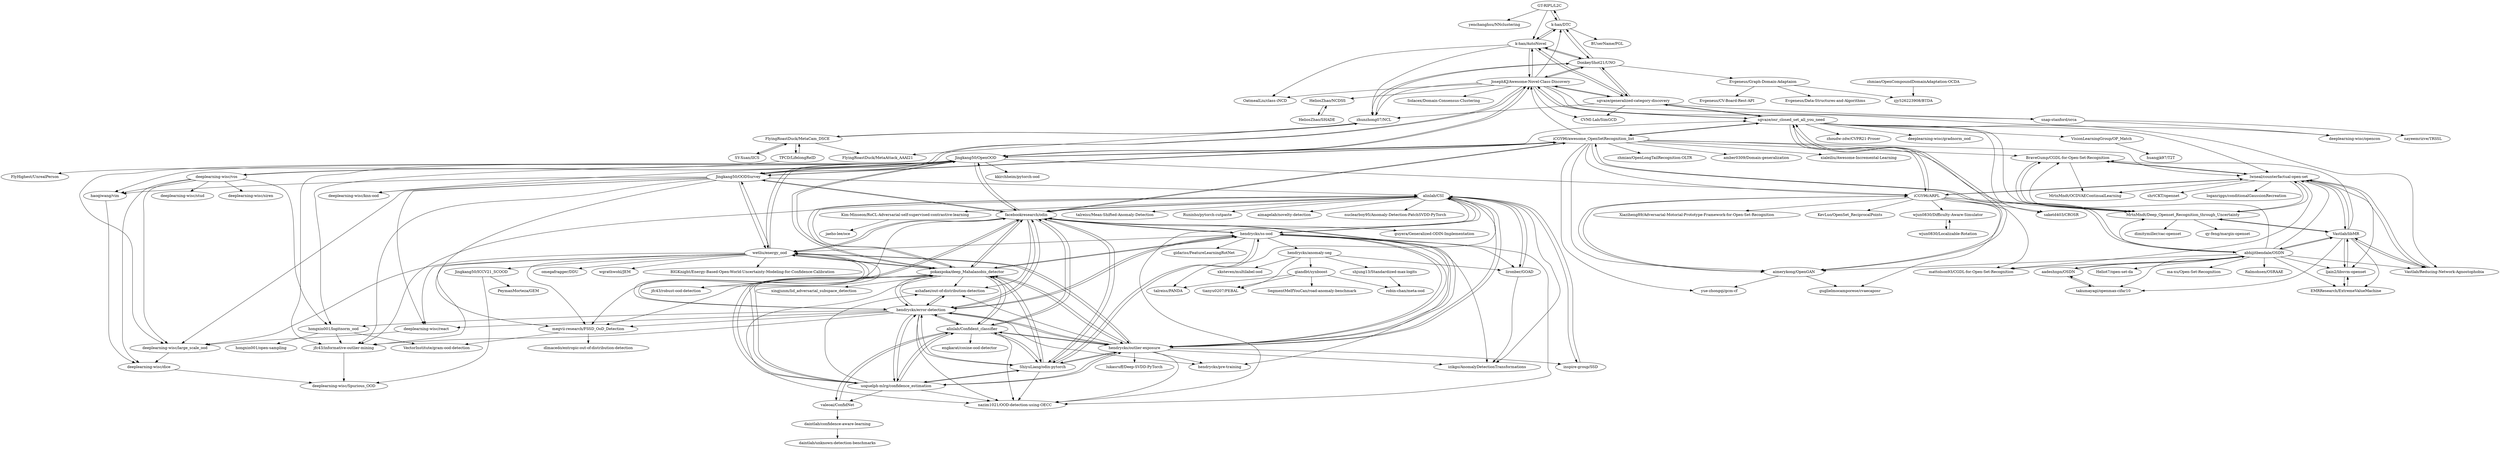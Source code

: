 digraph G {
"GT-RIPL/L2C" -> "yenchanghsu/NNclustering"
"GT-RIPL/L2C" -> "k-han/DTC"
"GT-RIPL/L2C" -> "k-han/AutoNovel"
"DonkeyShot21/UNO" -> "zhunzhong07/NCL"
"DonkeyShot21/UNO" -> "k-han/AutoNovel"
"DonkeyShot21/UNO" -> "sgvaze/generalized-category-discovery"
"DonkeyShot21/UNO" -> "JosephKJ/Awesome-Novel-Class-Discovery"
"DonkeyShot21/UNO" -> "k-han/DTC"
"DonkeyShot21/UNO" -> "Evgeneus/Graph-Domain-Adaptaion"
"Jingkang50/OpenOOD" -> "Jingkang50/OODSurvey"
"Jingkang50/OpenOOD" -> "wetliu/energy_ood"
"Jingkang50/OpenOOD" -> "haoqiwang/vim"
"Jingkang50/OpenOOD" -> "hongxin001/logitnorm_ood"
"Jingkang50/OpenOOD" -> "iCGY96/awesome_OpenSetRecognition_list"
"Jingkang50/OpenOOD" -> "JosephKJ/Awesome-Novel-Class-Discovery"
"Jingkang50/OpenOOD" -> "facebookresearch/odin"
"Jingkang50/OpenOOD" -> "deeplearning-wisc/knn-ood"
"Jingkang50/OpenOOD" -> "kkirchheim/pytorch-ood"
"Jingkang50/OpenOOD" -> "pokaxpoka/deep_Mahalanobis_detector"
"Jingkang50/OpenOOD" -> "deeplearning-wisc/large_scale_ood"
"Jingkang50/OpenOOD" -> "deeplearning-wisc/vos"
"Jingkang50/OpenOOD" -> "sgvaze/osr_closed_set_all_you_need"
"Jingkang50/OpenOOD" -> "jfc43/informative-outlier-mining"
"Jingkang50/OpenOOD" -> "iCGY96/ARPL"
"deeplearning-wisc/dice" -> "deeplearning-wisc/Spurious_OOD"
"deeplearning-wisc/large_scale_ood" -> "deeplearning-wisc/dice"
"deeplearning-wisc/react" -> "deeplearning-wisc/large_scale_ood"
"haoqiwang/vim" -> "deeplearning-wisc/dice"
"iCGY96/awesome_OpenSetRecognition_list" -> "abhijitbendale/OSDN"
"iCGY96/awesome_OpenSetRecognition_list" -> "sgvaze/osr_closed_set_all_you_need"
"iCGY96/awesome_OpenSetRecognition_list" -> "zhmiao/OpenLongTailRecognition-OLTR" ["e"=1]
"iCGY96/awesome_OpenSetRecognition_list" -> "iCGY96/ARPL"
"iCGY96/awesome_OpenSetRecognition_list" -> "Jingkang50/OpenOOD"
"iCGY96/awesome_OpenSetRecognition_list" -> "lwneal/counterfactual-open-set"
"iCGY96/awesome_OpenSetRecognition_list" -> "MrtnMndt/Deep_Openset_Recognition_through_Uncertainty"
"iCGY96/awesome_OpenSetRecognition_list" -> "JosephKJ/Awesome-Novel-Class-Discovery"
"iCGY96/awesome_OpenSetRecognition_list" -> "aimerykong/OpenGAN"
"iCGY96/awesome_OpenSetRecognition_list" -> "yue-zhongqi/gcm-cf" ["e"=1]
"iCGY96/awesome_OpenSetRecognition_list" -> "Jingkang50/OODSurvey"
"iCGY96/awesome_OpenSetRecognition_list" -> "amber0309/Domain-generalization" ["e"=1]
"iCGY96/awesome_OpenSetRecognition_list" -> "xialeiliu/Awesome-Incremental-Learning" ["e"=1]
"iCGY96/awesome_OpenSetRecognition_list" -> "BraveGump/CGDL-for-Open-Set-Recognition"
"iCGY96/awesome_OpenSetRecognition_list" -> "facebookresearch/odin"
"Jingkang50/OODSurvey" -> "Jingkang50/OpenOOD"
"Jingkang50/OODSurvey" -> "wetliu/energy_ood"
"Jingkang50/OODSurvey" -> "facebookresearch/odin"
"Jingkang50/OODSurvey" -> "JosephKJ/Awesome-Novel-Class-Discovery"
"Jingkang50/OODSurvey" -> "deeplearning-wisc/large_scale_ood"
"Jingkang50/OODSurvey" -> "iCGY96/awesome_OpenSetRecognition_list"
"Jingkang50/OODSurvey" -> "deeplearning-wisc/react"
"Jingkang50/OODSurvey" -> "jfc43/informative-outlier-mining"
"Jingkang50/OODSurvey" -> "haoqiwang/vim"
"Jingkang50/OODSurvey" -> "megvii-research/FSSD_OoD_Detection"
"Jingkang50/OODSurvey" -> "alinlab/CSI"
"Jingkang50/OODSurvey" -> "deeplearning-wisc/knn-ood"
"deeplearning-wisc/vos" -> "deeplearning-wisc/stud"
"deeplearning-wisc/vos" -> "deeplearning-wisc/large_scale_ood"
"deeplearning-wisc/vos" -> "deeplearning-wisc/siren"
"deeplearning-wisc/vos" -> "deeplearning-wisc/dice"
"deeplearning-wisc/vos" -> "Jingkang50/OpenOOD"
"deeplearning-wisc/vos" -> "hongxin001/logitnorm_ood"
"deeplearning-wisc/vos" -> "haoqiwang/vim"
"giandbt/synboost" -> "tianyu0207/PEBAL" ["e"=1]
"giandbt/synboost" -> "robin-chan/meta-ood"
"giandbt/synboost" -> "SegmentMeIfYouCan/road-anomaly-benchmark"
"giandbt/synboost" -> "talreiss/PANDA" ["e"=1]
"SY-Xuan/IICS" -> "FlyingRoastDuck/MetaCam_DSCE"
"TPCD/LifelongReID" -> "FlyingRoastDuck/MetaCam_DSCE"
"TPCD/LifelongReID" -> "FlyHighest/UnrealPerson" ["e"=1]
"lironber/GOAD" -> "izikgo/AnomalyDetectionTransformations" ["e"=1]
"lironber/GOAD" -> "alinlab/CSI"
"BraveGump/CGDL-for-Open-Set-Recognition" -> "lwneal/counterfactual-open-set"
"BraveGump/CGDL-for-Open-Set-Recognition" -> "MrtnMndt/OCDVAEContinualLearning"
"BraveGump/CGDL-for-Open-Set-Recognition" -> "MrtnMndt/Deep_Openset_Recognition_through_Uncertainty"
"MrtnMndt/Deep_Openset_Recognition_through_Uncertainty" -> "BraveGump/CGDL-for-Open-Set-Recognition"
"MrtnMndt/Deep_Openset_Recognition_through_Uncertainty" -> "lwneal/counterfactual-open-set"
"MrtnMndt/Deep_Openset_Recognition_through_Uncertainty" -> "Vastlab/libMR"
"MrtnMndt/Deep_Openset_Recognition_through_Uncertainty" -> "dimitymiller/cac-openset"
"MrtnMndt/Deep_Openset_Recognition_through_Uncertainty" -> "qy-feng/margin-openset"
"Vastlab/Reducing-Network-Agnostophobia" -> "lwneal/counterfactual-open-set"
"Vastlab/Reducing-Network-Agnostophobia" -> "Vastlab/libMR"
"Vastlab/libMR" -> "ljain2/libsvm-openset"
"Vastlab/libMR" -> "abhijitbendale/OSDN"
"Vastlab/libMR" -> "lwneal/counterfactual-open-set"
"Vastlab/libMR" -> "MrtnMndt/Deep_Openset_Recognition_through_Uncertainty"
"Vastlab/libMR" -> "EMRResearch/ExtremeValueMachine"
"Vastlab/libMR" -> "Vastlab/Reducing-Network-Agnostophobia"
"Vastlab/libMR" -> "BraveGump/CGDL-for-Open-Set-Recognition"
"Vastlab/libMR" -> "takumayagi/openmax-cifar10"
"aadeshnpn/OSDN" -> "takumayagi/openmax-cifar10"
"aadeshnpn/OSDN" -> "abhijitbendale/OSDN"
"abhijitbendale/OSDN" -> "Vastlab/libMR"
"abhijitbendale/OSDN" -> "aadeshnpn/OSDN"
"abhijitbendale/OSDN" -> "takumayagi/openmax-cifar10"
"abhijitbendale/OSDN" -> "ljain2/libsvm-openset"
"abhijitbendale/OSDN" -> "Vastlab/Reducing-Network-Agnostophobia"
"abhijitbendale/OSDN" -> "lwneal/counterfactual-open-set"
"abhijitbendale/OSDN" -> "iCGY96/awesome_OpenSetRecognition_list"
"abhijitbendale/OSDN" -> "MrtnMndt/Deep_Openset_Recognition_through_Uncertainty"
"abhijitbendale/OSDN" -> "ma-xu/Open-Set-Recognition"
"abhijitbendale/OSDN" -> "BraveGump/CGDL-for-Open-Set-Recognition"
"abhijitbendale/OSDN" -> "EMRResearch/ExtremeValueMachine"
"abhijitbendale/OSDN" -> "Ralmohsen/OSRAAE"
"abhijitbendale/OSDN" -> "aimerykong/OpenGAN"
"abhijitbendale/OSDN" -> "mattolson93/CGDL-for-Open-Set-Recognition"
"abhijitbendale/OSDN" -> "Heliot7/open-set-da" ["e"=1]
"iCGY96/ARPL" -> "sgvaze/osr_closed_set_all_you_need"
"iCGY96/ARPL" -> "lwneal/counterfactual-open-set"
"iCGY96/ARPL" -> "KevLuo/OpenSet_ReciprocalPoints"
"iCGY96/ARPL" -> "saketd403/CROSR"
"iCGY96/ARPL" -> "aimerykong/OpenGAN"
"iCGY96/ARPL" -> "guglielmocamporese/cvaecaposr"
"iCGY96/ARPL" -> "wjun0830/Difficulty-Aware-Simulator"
"iCGY96/ARPL" -> "Xiaziheng89/Adversarial-Motorial-Prototype-Framework-for-Open-Set-Recognition"
"iCGY96/ARPL" -> "mattolson93/CGDL-for-Open-Set-Recognition"
"iCGY96/ARPL" -> "MrtnMndt/Deep_Openset_Recognition_through_Uncertainty"
"lwneal/counterfactual-open-set" -> "BraveGump/CGDL-for-Open-Set-Recognition"
"lwneal/counterfactual-open-set" -> "Vastlab/Reducing-Network-Agnostophobia"
"lwneal/counterfactual-open-set" -> "ljain2/libsvm-openset"
"lwneal/counterfactual-open-set" -> "iCGY96/ARPL"
"lwneal/counterfactual-open-set" -> "loganriggs/conditionalGaussionRecreation"
"lwneal/counterfactual-open-set" -> "mattolson93/CGDL-for-Open-Set-Recognition"
"lwneal/counterfactual-open-set" -> "shrtCKT/opennet"
"lwneal/counterfactual-open-set" -> "MrtnMndt/OCDVAEContinualLearning"
"lwneal/counterfactual-open-set" -> "MrtnMndt/Deep_Openset_Recognition_through_Uncertainty"
"lwneal/counterfactual-open-set" -> "Vastlab/libMR"
"takumayagi/openmax-cifar10" -> "aadeshnpn/OSDN"
"wetliu/energy_ood" -> "facebookresearch/odin"
"wetliu/energy_ood" -> "Jingkang50/OODSurvey"
"wetliu/energy_ood" -> "pokaxpoka/deep_Mahalanobis_detector"
"wetliu/energy_ood" -> "Jingkang50/OpenOOD"
"wetliu/energy_ood" -> "wgrathwohl/JEM" ["e"=1]
"wetliu/energy_ood" -> "deeplearning-wisc/react"
"wetliu/energy_ood" -> "hendrycks/outlier-exposure"
"wetliu/energy_ood" -> "jfc43/informative-outlier-mining"
"wetliu/energy_ood" -> "hendrycks/error-detection"
"wetliu/energy_ood" -> "jfc43/robust-ood-detection"
"wetliu/energy_ood" -> "BIGKnight/Energy-Based-Open-World-Uncertainty-Modeling-for-Confidence-Calibration"
"wetliu/energy_ood" -> "omegafragger/DDU" ["e"=1]
"wetliu/energy_ood" -> "Jingkang50/ICCV21_SCOOD"
"wetliu/energy_ood" -> "deeplearning-wisc/large_scale_ood"
"wetliu/energy_ood" -> "megvii-research/FSSD_OoD_Detection"
"uoguelph-mlrg/confidence_estimation" -> "facebookresearch/odin"
"uoguelph-mlrg/confidence_estimation" -> "hendrycks/error-detection"
"uoguelph-mlrg/confidence_estimation" -> "ShiyuLiang/odin-pytorch"
"uoguelph-mlrg/confidence_estimation" -> "alinlab/Confident_classifier"
"uoguelph-mlrg/confidence_estimation" -> "nazim1021/OOD-detection-using-OECC"
"uoguelph-mlrg/confidence_estimation" -> "hendrycks/outlier-exposure"
"uoguelph-mlrg/confidence_estimation" -> "pokaxpoka/deep_Mahalanobis_detector"
"uoguelph-mlrg/confidence_estimation" -> "ashafaei/out-of-distribution-detection"
"uoguelph-mlrg/confidence_estimation" -> "valeoai/ConfidNet"
"hendrycks/error-detection" -> "hendrycks/outlier-exposure"
"hendrycks/error-detection" -> "facebookresearch/odin"
"hendrycks/error-detection" -> "pokaxpoka/deep_Mahalanobis_detector"
"hendrycks/error-detection" -> "alinlab/Confident_classifier"
"hendrycks/error-detection" -> "uoguelph-mlrg/confidence_estimation"
"hendrycks/error-detection" -> "nazim1021/OOD-detection-using-OECC"
"hendrycks/error-detection" -> "ShiyuLiang/odin-pytorch"
"hendrycks/error-detection" -> "ashafaei/out-of-distribution-detection"
"hendrycks/error-detection" -> "deeplearning-wisc/react"
"hendrycks/error-detection" -> "jfc43/informative-outlier-mining"
"hendrycks/error-detection" -> "megvii-research/FSSD_OoD_Detection"
"hendrycks/error-detection" -> "hendrycks/pre-training" ["e"=1]
"hendrycks/error-detection" -> "wetliu/energy_ood"
"hendrycks/error-detection" -> "hendrycks/ss-ood"
"hendrycks/error-detection" -> "hongxin001/logitnorm_ood"
"pokaxpoka/deep_Mahalanobis_detector" -> "facebookresearch/odin"
"pokaxpoka/deep_Mahalanobis_detector" -> "hendrycks/error-detection"
"pokaxpoka/deep_Mahalanobis_detector" -> "hendrycks/outlier-exposure"
"pokaxpoka/deep_Mahalanobis_detector" -> "alinlab/Confident_classifier"
"pokaxpoka/deep_Mahalanobis_detector" -> "hendrycks/ss-ood"
"pokaxpoka/deep_Mahalanobis_detector" -> "ShiyuLiang/odin-pytorch"
"pokaxpoka/deep_Mahalanobis_detector" -> "nazim1021/OOD-detection-using-OECC"
"pokaxpoka/deep_Mahalanobis_detector" -> "wetliu/energy_ood"
"pokaxpoka/deep_Mahalanobis_detector" -> "alinlab/CSI"
"pokaxpoka/deep_Mahalanobis_detector" -> "jfc43/robust-ood-detection"
"pokaxpoka/deep_Mahalanobis_detector" -> "ashafaei/out-of-distribution-detection"
"pokaxpoka/deep_Mahalanobis_detector" -> "uoguelph-mlrg/confidence_estimation"
"pokaxpoka/deep_Mahalanobis_detector" -> "xingjunm/lid_adversarial_subspace_detection" ["e"=1]
"pokaxpoka/deep_Mahalanobis_detector" -> "megvii-research/FSSD_OoD_Detection"
"pokaxpoka/deep_Mahalanobis_detector" -> "Jingkang50/OpenOOD"
"FlyingRoastDuck/MetaCam_DSCE" -> "FlyingRoastDuck/MetaAttack_AAAI21"
"FlyingRoastDuck/MetaCam_DSCE" -> "SY-Xuan/IICS"
"FlyingRoastDuck/MetaCam_DSCE" -> "zhunzhong07/NCL"
"FlyingRoastDuck/MetaCam_DSCE" -> "TPCD/LifelongReID"
"sgvaze/osr_closed_set_all_you_need" -> "iCGY96/ARPL"
"sgvaze/osr_closed_set_all_you_need" -> "aimerykong/OpenGAN"
"sgvaze/osr_closed_set_all_you_need" -> "sgvaze/generalized-category-discovery"
"sgvaze/osr_closed_set_all_you_need" -> "zhoudw-zdw/CVPR21-Proser"
"sgvaze/osr_closed_set_all_you_need" -> "lwneal/counterfactual-open-set"
"sgvaze/osr_closed_set_all_you_need" -> "iCGY96/awesome_OpenSetRecognition_list"
"sgvaze/osr_closed_set_all_you_need" -> "deeplearning-wisc/gradnorm_ood"
"sgvaze/osr_closed_set_all_you_need" -> "VisionLearningGroup/OP_Match"
"sgvaze/osr_closed_set_all_you_need" -> "MrtnMndt/Deep_Openset_Recognition_through_Uncertainty"
"sgvaze/osr_closed_set_all_you_need" -> "saketd403/CROSR"
"sgvaze/osr_closed_set_all_you_need" -> "JosephKJ/Awesome-Novel-Class-Discovery"
"sgvaze/osr_closed_set_all_you_need" -> "Vastlab/Reducing-Network-Agnostophobia"
"hendrycks/outlier-exposure" -> "hendrycks/error-detection"
"hendrycks/outlier-exposure" -> "pokaxpoka/deep_Mahalanobis_detector"
"hendrycks/outlier-exposure" -> "facebookresearch/odin"
"hendrycks/outlier-exposure" -> "hendrycks/ss-ood"
"hendrycks/outlier-exposure" -> "alinlab/Confident_classifier"
"hendrycks/outlier-exposure" -> "ShiyuLiang/odin-pytorch"
"hendrycks/outlier-exposure" -> "uoguelph-mlrg/confidence_estimation"
"hendrycks/outlier-exposure" -> "wetliu/energy_ood"
"hendrycks/outlier-exposure" -> "nazim1021/OOD-detection-using-OECC"
"hendrycks/outlier-exposure" -> "ashafaei/out-of-distribution-detection"
"hendrycks/outlier-exposure" -> "alinlab/CSI"
"hendrycks/outlier-exposure" -> "hendrycks/pre-training" ["e"=1]
"hendrycks/outlier-exposure" -> "izikgo/AnomalyDetectionTransformations" ["e"=1]
"hendrycks/outlier-exposure" -> "lukasruff/Deep-SVDD-PyTorch" ["e"=1]
"hendrycks/outlier-exposure" -> "inspire-group/SSD"
"EMRResearch/ExtremeValueMachine" -> "ljain2/libsvm-openset"
"aimerykong/OpenGAN" -> "iCGY96/ARPL"
"aimerykong/OpenGAN" -> "guglielmocamporese/cvaecaposr"
"aimerykong/OpenGAN" -> "sgvaze/osr_closed_set_all_you_need"
"aimerykong/OpenGAN" -> "yue-zhongqi/gcm-cf" ["e"=1]
"ljain2/libsvm-openset" -> "EMRResearch/ExtremeValueMachine"
"ljain2/libsvm-openset" -> "Vastlab/libMR"
"ashafaei/out-of-distribution-detection" -> "hendrycks/error-detection"
"k-han/DTC" -> "k-han/AutoNovel"
"k-han/DTC" -> "DonkeyShot21/UNO"
"k-han/DTC" -> "GT-RIPL/L2C"
"k-han/DTC" -> "BUserName/PGL"
"daintlab/confidence-aware-learning" -> "daintlab/unknown-detection-benchmarks"
"Jingkang50/ICCV21_SCOOD" -> "deeplearning-wisc/Spurious_OOD"
"Jingkang50/ICCV21_SCOOD" -> "PeymanMorteza/GEM"
"facebookresearch/odin" -> "hendrycks/error-detection"
"facebookresearch/odin" -> "pokaxpoka/deep_Mahalanobis_detector"
"facebookresearch/odin" -> "uoguelph-mlrg/confidence_estimation"
"facebookresearch/odin" -> "hendrycks/outlier-exposure"
"facebookresearch/odin" -> "wetliu/energy_ood"
"facebookresearch/odin" -> "alinlab/Confident_classifier"
"facebookresearch/odin" -> "hendrycks/ss-ood"
"facebookresearch/odin" -> "ShiyuLiang/odin-pytorch"
"facebookresearch/odin" -> "Jingkang50/OODSurvey"
"facebookresearch/odin" -> "Jingkang50/OpenOOD"
"facebookresearch/odin" -> "alinlab/CSI"
"facebookresearch/odin" -> "ashafaei/out-of-distribution-detection"
"facebookresearch/odin" -> "megvii-research/FSSD_OoD_Detection"
"facebookresearch/odin" -> "guyera/Generalized-ODIN-Implementation"
"facebookresearch/odin" -> "iCGY96/awesome_OpenSetRecognition_list"
"alinlab/Confident_classifier" -> "ShiyuLiang/odin-pytorch"
"alinlab/Confident_classifier" -> "hendrycks/error-detection"
"alinlab/Confident_classifier" -> "pokaxpoka/deep_Mahalanobis_detector"
"alinlab/Confident_classifier" -> "uoguelph-mlrg/confidence_estimation"
"alinlab/Confident_classifier" -> "hendrycks/outlier-exposure"
"alinlab/Confident_classifier" -> "facebookresearch/odin"
"alinlab/Confident_classifier" -> "nazim1021/OOD-detection-using-OECC"
"alinlab/Confident_classifier" -> "valeoai/ConfidNet"
"alinlab/Confident_classifier" -> "engkarat/cosine-ood-detector"
"hendrycks/anomaly-seg" -> "shjung13/Standardized-max-logits"
"hendrycks/anomaly-seg" -> "tianyu0207/PEBAL" ["e"=1]
"hendrycks/anomaly-seg" -> "giandbt/synboost"
"hendrycks/anomaly-seg" -> "xksteven/multilabel-ood"
"hendrycks/anomaly-seg" -> "lironber/GOAD"
"JosephKJ/Awesome-Novel-Class-Discovery" -> "sgvaze/generalized-category-discovery"
"JosephKJ/Awesome-Novel-Class-Discovery" -> "DonkeyShot21/UNO"
"JosephKJ/Awesome-Novel-Class-Discovery" -> "k-han/AutoNovel"
"JosephKJ/Awesome-Novel-Class-Discovery" -> "OatmealLiu/class-iNCD"
"JosephKJ/Awesome-Novel-Class-Discovery" -> "CVMI-Lab/SimGCD"
"JosephKJ/Awesome-Novel-Class-Discovery" -> "zhunzhong07/NCL"
"JosephKJ/Awesome-Novel-Class-Discovery" -> "snap-stanford/orca"
"JosephKJ/Awesome-Novel-Class-Discovery" -> "k-han/DTC"
"JosephKJ/Awesome-Novel-Class-Discovery" -> "sgvaze/osr_closed_set_all_you_need"
"JosephKJ/Awesome-Novel-Class-Discovery" -> "HeliosZhao/NCDSS"
"JosephKJ/Awesome-Novel-Class-Discovery" -> "Jingkang50/OpenOOD"
"JosephKJ/Awesome-Novel-Class-Discovery" -> "Jingkang50/OODSurvey"
"JosephKJ/Awesome-Novel-Class-Discovery" -> "deeplearning-wisc/opencon"
"JosephKJ/Awesome-Novel-Class-Discovery" -> "Solacex/Domain-Consensus-Clustering" ["e"=1]
"zhunzhong07/NCL" -> "DonkeyShot21/UNO"
"zhunzhong07/NCL" -> "FlyingRoastDuck/MetaCam_DSCE"
"zhunzhong07/NCL" -> "FlyingRoastDuck/MetaAttack_AAAI21"
"valeoai/ConfidNet" -> "daintlab/confidence-aware-learning"
"valeoai/ConfidNet" -> "alinlab/Confident_classifier"
"alinlab/CSI" -> "lironber/GOAD"
"alinlab/CSI" -> "talreiss/Mean-Shifted-Anomaly-Detection" ["e"=1]
"alinlab/CSI" -> "hendrycks/ss-ood"
"alinlab/CSI" -> "inspire-group/SSD"
"alinlab/CSI" -> "pokaxpoka/deep_Mahalanobis_detector"
"alinlab/CSI" -> "Runinho/pytorch-cutpaste" ["e"=1]
"alinlab/CSI" -> "izikgo/AnomalyDetectionTransformations" ["e"=1]
"alinlab/CSI" -> "hendrycks/outlier-exposure"
"alinlab/CSI" -> "facebookresearch/odin"
"alinlab/CSI" -> "nazim1021/OOD-detection-using-OECC"
"alinlab/CSI" -> "talreiss/PANDA" ["e"=1]
"alinlab/CSI" -> "Kim-Minseon/RoCL-Adversarial-self-supervised-contrastive-learning"
"alinlab/CSI" -> "aimagelab/novelty-detection" ["e"=1]
"alinlab/CSI" -> "nuclearboy95/Anomaly-Detection-PatchSVDD-PyTorch" ["e"=1]
"alinlab/CSI" -> "jfc43/informative-outlier-mining"
"HeliosZhao/NCDSS" -> "HeliosZhao/SHADE"
"hongxin001/logitnorm_ood" -> "hongxin001/open-sampling"
"hongxin001/logitnorm_ood" -> "jfc43/informative-outlier-mining"
"hongxin001/logitnorm_ood" -> "VectorInstitute/gram-ood-detection"
"shjung13/Standardized-max-logits" -> "robin-chan/meta-ood"
"k-han/AutoNovel" -> "k-han/DTC"
"k-han/AutoNovel" -> "DonkeyShot21/UNO"
"k-han/AutoNovel" -> "zhunzhong07/NCL"
"k-han/AutoNovel" -> "sgvaze/generalized-category-discovery"
"k-han/AutoNovel" -> "JosephKJ/Awesome-Novel-Class-Discovery"
"k-han/AutoNovel" -> "OatmealLiu/class-iNCD"
"VisionLearningGroup/OP_Match" -> "huangjk97/T2T"
"snap-stanford/orca" -> "nayeemrizve/TRSSL"
"snap-stanford/orca" -> "deeplearning-wisc/opencon"
"HeliosZhao/SHADE" -> "HeliosZhao/NCDSS"
"sgvaze/generalized-category-discovery" -> "JosephKJ/Awesome-Novel-Class-Discovery"
"sgvaze/generalized-category-discovery" -> "DonkeyShot21/UNO"
"sgvaze/generalized-category-discovery" -> "snap-stanford/orca"
"sgvaze/generalized-category-discovery" -> "k-han/AutoNovel"
"sgvaze/generalized-category-discovery" -> "CVMI-Lab/SimGCD"
"sgvaze/generalized-category-discovery" -> "zhunzhong07/NCL"
"sgvaze/generalized-category-discovery" -> "sgvaze/osr_closed_set_all_you_need"
"ShiyuLiang/odin-pytorch" -> "alinlab/Confident_classifier"
"ShiyuLiang/odin-pytorch" -> "uoguelph-mlrg/confidence_estimation"
"ShiyuLiang/odin-pytorch" -> "pokaxpoka/deep_Mahalanobis_detector"
"ShiyuLiang/odin-pytorch" -> "hendrycks/error-detection"
"ShiyuLiang/odin-pytorch" -> "hendrycks/outlier-exposure"
"ShiyuLiang/odin-pytorch" -> "nazim1021/OOD-detection-using-OECC"
"ShiyuLiang/odin-pytorch" -> "hendrycks/ss-ood"
"ShiyuLiang/odin-pytorch" -> "facebookresearch/odin"
"hendrycks/ss-ood" -> "pokaxpoka/deep_Mahalanobis_detector"
"hendrycks/ss-ood" -> "hendrycks/outlier-exposure"
"hendrycks/ss-ood" -> "alinlab/CSI"
"hendrycks/ss-ood" -> "lironber/GOAD"
"hendrycks/ss-ood" -> "nazim1021/OOD-detection-using-OECC"
"hendrycks/ss-ood" -> "facebookresearch/odin"
"hendrycks/ss-ood" -> "ShiyuLiang/odin-pytorch"
"hendrycks/ss-ood" -> "hendrycks/anomaly-seg"
"hendrycks/ss-ood" -> "hendrycks/error-detection"
"hendrycks/ss-ood" -> "hendrycks/pre-training" ["e"=1]
"hendrycks/ss-ood" -> "wetliu/energy_ood"
"hendrycks/ss-ood" -> "izikgo/AnomalyDetectionTransformations" ["e"=1]
"hendrycks/ss-ood" -> "gidariss/FeatureLearningRotNet" ["e"=1]
"zhmiao/OpenCompoundDomainAdaptation-OCDA" -> "zjy526223908/BTDA"
"Evgeneus/Graph-Domain-Adaptaion" -> "zjy526223908/BTDA"
"Evgeneus/Graph-Domain-Adaptaion" -> "Evgeneus/Data-Structures-and-Algorithms"
"Evgeneus/Graph-Domain-Adaptaion" -> "Evgeneus/CV-Board-Rest-API"
"inspire-group/SSD" -> "alinlab/CSI"
"megvii-research/FSSD_OoD_Detection" -> "VectorInstitute/gram-ood-detection"
"megvii-research/FSSD_OoD_Detection" -> "dlmacedo/entropic-out-of-distribution-detection"
"wjun0830/Difficulty-Aware-Simulator" -> "wjun0830/Localizable-Rotation"
"wjun0830/Localizable-Rotation" -> "wjun0830/Difficulty-Aware-Simulator"
"jfc43/informative-outlier-mining" -> "deeplearning-wisc/Spurious_OOD"
"Kim-Minseon/RoCL-Adversarial-self-supervised-contrastive-learning" -> "jaeho-lee/oce" ["e"=1]
"GT-RIPL/L2C" ["l"="23.625,34.992"]
"yenchanghsu/NNclustering" ["l"="23.66,35.002"]
"k-han/DTC" ["l"="23.601,34.979"]
"k-han/AutoNovel" ["l"="23.581,34.967"]
"DonkeyShot21/UNO" ["l"="23.579,34.98"]
"zhunzhong07/NCL" ["l"="23.597,34.958"]
"sgvaze/generalized-category-discovery" ["l"="23.556,34.969"]
"JosephKJ/Awesome-Novel-Class-Discovery" ["l"="23.541,34.953"]
"Evgeneus/Graph-Domain-Adaptaion" ["l"="23.615,35.026"]
"Jingkang50/OpenOOD" ["l"="23.492,34.924"]
"Jingkang50/OODSurvey" ["l"="23.476,34.924"]
"wetliu/energy_ood" ["l"="23.457,34.903"]
"haoqiwang/vim" ["l"="23.51,34.91"]
"hongxin001/logitnorm_ood" ["l"="23.494,34.88"]
"iCGY96/awesome_OpenSetRecognition_list" ["l"="23.474,34.962"]
"facebookresearch/odin" ["l"="23.438,34.905"]
"deeplearning-wisc/knn-ood" ["l"="23.508,34.939"]
"kkirchheim/pytorch-ood" ["l"="23.532,34.918"]
"pokaxpoka/deep_Mahalanobis_detector" ["l"="23.431,34.893"]
"deeplearning-wisc/large_scale_ood" ["l"="23.494,34.904"]
"deeplearning-wisc/vos" ["l"="23.524,34.892"]
"sgvaze/osr_closed_set_all_you_need" ["l"="23.509,34.979"]
"jfc43/informative-outlier-mining" ["l"="23.476,34.893"]
"iCGY96/ARPL" ["l"="23.486,34.987"]
"deeplearning-wisc/dice" ["l"="23.502,34.892"]
"deeplearning-wisc/Spurious_OOD" ["l"="23.463,34.892"]
"deeplearning-wisc/react" ["l"="23.474,34.904"]
"abhijitbendale/OSDN" ["l"="23.462,35.017"]
"zhmiao/OpenLongTailRecognition-OLTR" ["l"="33.717,36.695"]
"lwneal/counterfactual-open-set" ["l"="23.461,35"]
"MrtnMndt/Deep_Openset_Recognition_through_Uncertainty" ["l"="23.454,34.987"]
"aimerykong/OpenGAN" ["l"="23.496,34.996"]
"yue-zhongqi/gcm-cf" ["l"="23.599,35.357"]
"amber0309/Domain-generalization" ["l"="30.135,34.956"]
"xialeiliu/Awesome-Incremental-Learning" ["l"="30.124,35.832"]
"BraveGump/CGDL-for-Open-Set-Recognition" ["l"="23.443,34.995"]
"megvii-research/FSSD_OoD_Detection" ["l"="23.449,34.917"]
"alinlab/CSI" ["l"="23.454,34.87"]
"deeplearning-wisc/stud" ["l"="23.558,34.869"]
"deeplearning-wisc/siren" ["l"="23.538,34.871"]
"giandbt/synboost" ["l"="23.427,34.773"]
"tianyu0207/PEBAL" ["l"="31.086,37.536"]
"robin-chan/meta-ood" ["l"="23.406,34.767"]
"SegmentMeIfYouCan/road-anomaly-benchmark" ["l"="23.431,34.754"]
"talreiss/PANDA" ["l"="22.654,34.955"]
"SY-Xuan/IICS" ["l"="23.653,34.932"]
"FlyingRoastDuck/MetaCam_DSCE" ["l"="23.636,34.946"]
"TPCD/LifelongReID" ["l"="23.663,34.948"]
"FlyHighest/UnrealPerson" ["l"="32.969,36.95"]
"lironber/GOAD" ["l"="23.439,34.838"]
"izikgo/AnomalyDetectionTransformations" ["l"="22.648,35.077"]
"MrtnMndt/OCDVAEContinualLearning" ["l"="23.429,35.005"]
"Vastlab/libMR" ["l"="23.449,35.01"]
"dimitymiller/cac-openset" ["l"="23.418,34.981"]
"qy-feng/margin-openset" ["l"="23.41,34.997"]
"Vastlab/Reducing-Network-Agnostophobia" ["l"="23.474,35.004"]
"ljain2/libsvm-openset" ["l"="23.439,35.021"]
"EMRResearch/ExtremeValueMachine" ["l"="23.433,35.032"]
"takumayagi/openmax-cifar10" ["l"="23.453,35.037"]
"aadeshnpn/OSDN" ["l"="23.47,35.04"]
"ma-xu/Open-Set-Recognition" ["l"="23.437,35.052"]
"Ralmohsen/OSRAAE" ["l"="23.461,35.053"]
"mattolson93/CGDL-for-Open-Set-Recognition" ["l"="23.481,35.014"]
"Heliot7/open-set-da" ["l"="29.957,34.968"]
"KevLuo/OpenSet_ReciprocalPoints" ["l"="23.47,34.983"]
"saketd403/CROSR" ["l"="23.513,34.995"]
"guglielmocamporese/cvaecaposr" ["l"="23.508,35.009"]
"wjun0830/Difficulty-Aware-Simulator" ["l"="23.504,35.026"]
"Xiaziheng89/Adversarial-Motorial-Prototype-Framework-for-Open-Set-Recognition" ["l"="23.494,35.008"]
"loganriggs/conditionalGaussionRecreation" ["l"="23.43,34.994"]
"shrtCKT/opennet" ["l"="23.422,35.016"]
"wgrathwohl/JEM" ["l"="34.749,28.794"]
"hendrycks/outlier-exposure" ["l"="23.427,34.876"]
"hendrycks/error-detection" ["l"="23.441,34.884"]
"jfc43/robust-ood-detection" ["l"="23.423,34.922"]
"BIGKnight/Energy-Based-Open-World-Uncertainty-Modeling-for-Confidence-Calibration" ["l"="23.443,34.934"]
"omegafragger/DDU" ["l"="23.889,34.549"]
"Jingkang50/ICCV21_SCOOD" ["l"="23.418,34.912"]
"uoguelph-mlrg/confidence_estimation" ["l"="23.401,34.883"]
"ShiyuLiang/odin-pytorch" ["l"="23.415,34.887"]
"alinlab/Confident_classifier" ["l"="23.402,34.895"]
"nazim1021/OOD-detection-using-OECC" ["l"="23.417,34.865"]
"ashafaei/out-of-distribution-detection" ["l"="23.406,34.87"]
"valeoai/ConfidNet" ["l"="23.363,34.893"]
"hendrycks/pre-training" ["l"="21.373,14.03"]
"hendrycks/ss-ood" ["l"="23.437,34.864"]
"xingjunm/lid_adversarial_subspace_detection" ["l"="21.651,13.905"]
"FlyingRoastDuck/MetaAttack_AAAI21" ["l"="23.62,34.948"]
"zhoudw-zdw/CVPR21-Proser" ["l"="23.538,35.003"]
"deeplearning-wisc/gradnorm_ood" ["l"="23.533,34.987"]
"VisionLearningGroup/OP_Match" ["l"="23.533,35.019"]
"lukasruff/Deep-SVDD-PyTorch" ["l"="22.673,35.052"]
"inspire-group/SSD" ["l"="23.457,34.847"]
"BUserName/PGL" ["l"="23.633,34.973"]
"daintlab/confidence-aware-learning" ["l"="23.323,34.89"]
"daintlab/unknown-detection-benchmarks" ["l"="23.3,34.888"]
"PeymanMorteza/GEM" ["l"="23.386,34.924"]
"guyera/Generalized-ODIN-Implementation" ["l"="23.403,34.925"]
"engkarat/cosine-ood-detector" ["l"="23.368,34.876"]
"hendrycks/anomaly-seg" ["l"="23.429,34.809"]
"shjung13/Standardized-max-logits" ["l"="23.409,34.787"]
"xksteven/multilabel-ood" ["l"="23.437,34.793"]
"OatmealLiu/class-iNCD" ["l"="23.577,34.948"]
"CVMI-Lab/SimGCD" ["l"="23.561,34.955"]
"snap-stanford/orca" ["l"="23.564,34.938"]
"HeliosZhao/NCDSS" ["l"="23.587,34.928"]
"deeplearning-wisc/opencon" ["l"="23.549,34.935"]
"Solacex/Domain-Consensus-Clustering" ["l"="29.899,34.957"]
"talreiss/Mean-Shifted-Anomaly-Detection" ["l"="22.636,34.942"]
"Runinho/pytorch-cutpaste" ["l"="22.677,34.938"]
"Kim-Minseon/RoCL-Adversarial-self-supervised-contrastive-learning" ["l"="23.477,34.849"]
"aimagelab/novelty-detection" ["l"="22.634,35.044"]
"nuclearboy95/Anomaly-Detection-PatchSVDD-PyTorch" ["l"="22.688,34.955"]
"HeliosZhao/SHADE" ["l"="23.604,34.917"]
"hongxin001/open-sampling" ["l"="23.509,34.861"]
"VectorInstitute/gram-ood-detection" ["l"="23.477,34.88"]
"huangjk97/T2T" ["l"="23.545,35.038"]
"nayeemrizve/TRSSL" ["l"="23.576,34.915"]
"gidariss/FeatureLearningRotNet" ["l"="34.5,36.166"]
"zhmiao/OpenCompoundDomainAdaptation-OCDA" ["l"="23.661,35.073"]
"zjy526223908/BTDA" ["l"="23.641,35.052"]
"Evgeneus/Data-Structures-and-Algorithms" ["l"="23.632,35.033"]
"Evgeneus/CV-Board-Rest-API" ["l"="23.616,35.042"]
"dlmacedo/entropic-out-of-distribution-detection" ["l"="23.419,34.943"]
"wjun0830/Localizable-Rotation" ["l"="23.509,35.042"]
"jaeho-lee/oce" ["l"="30.315,35.079"]
}